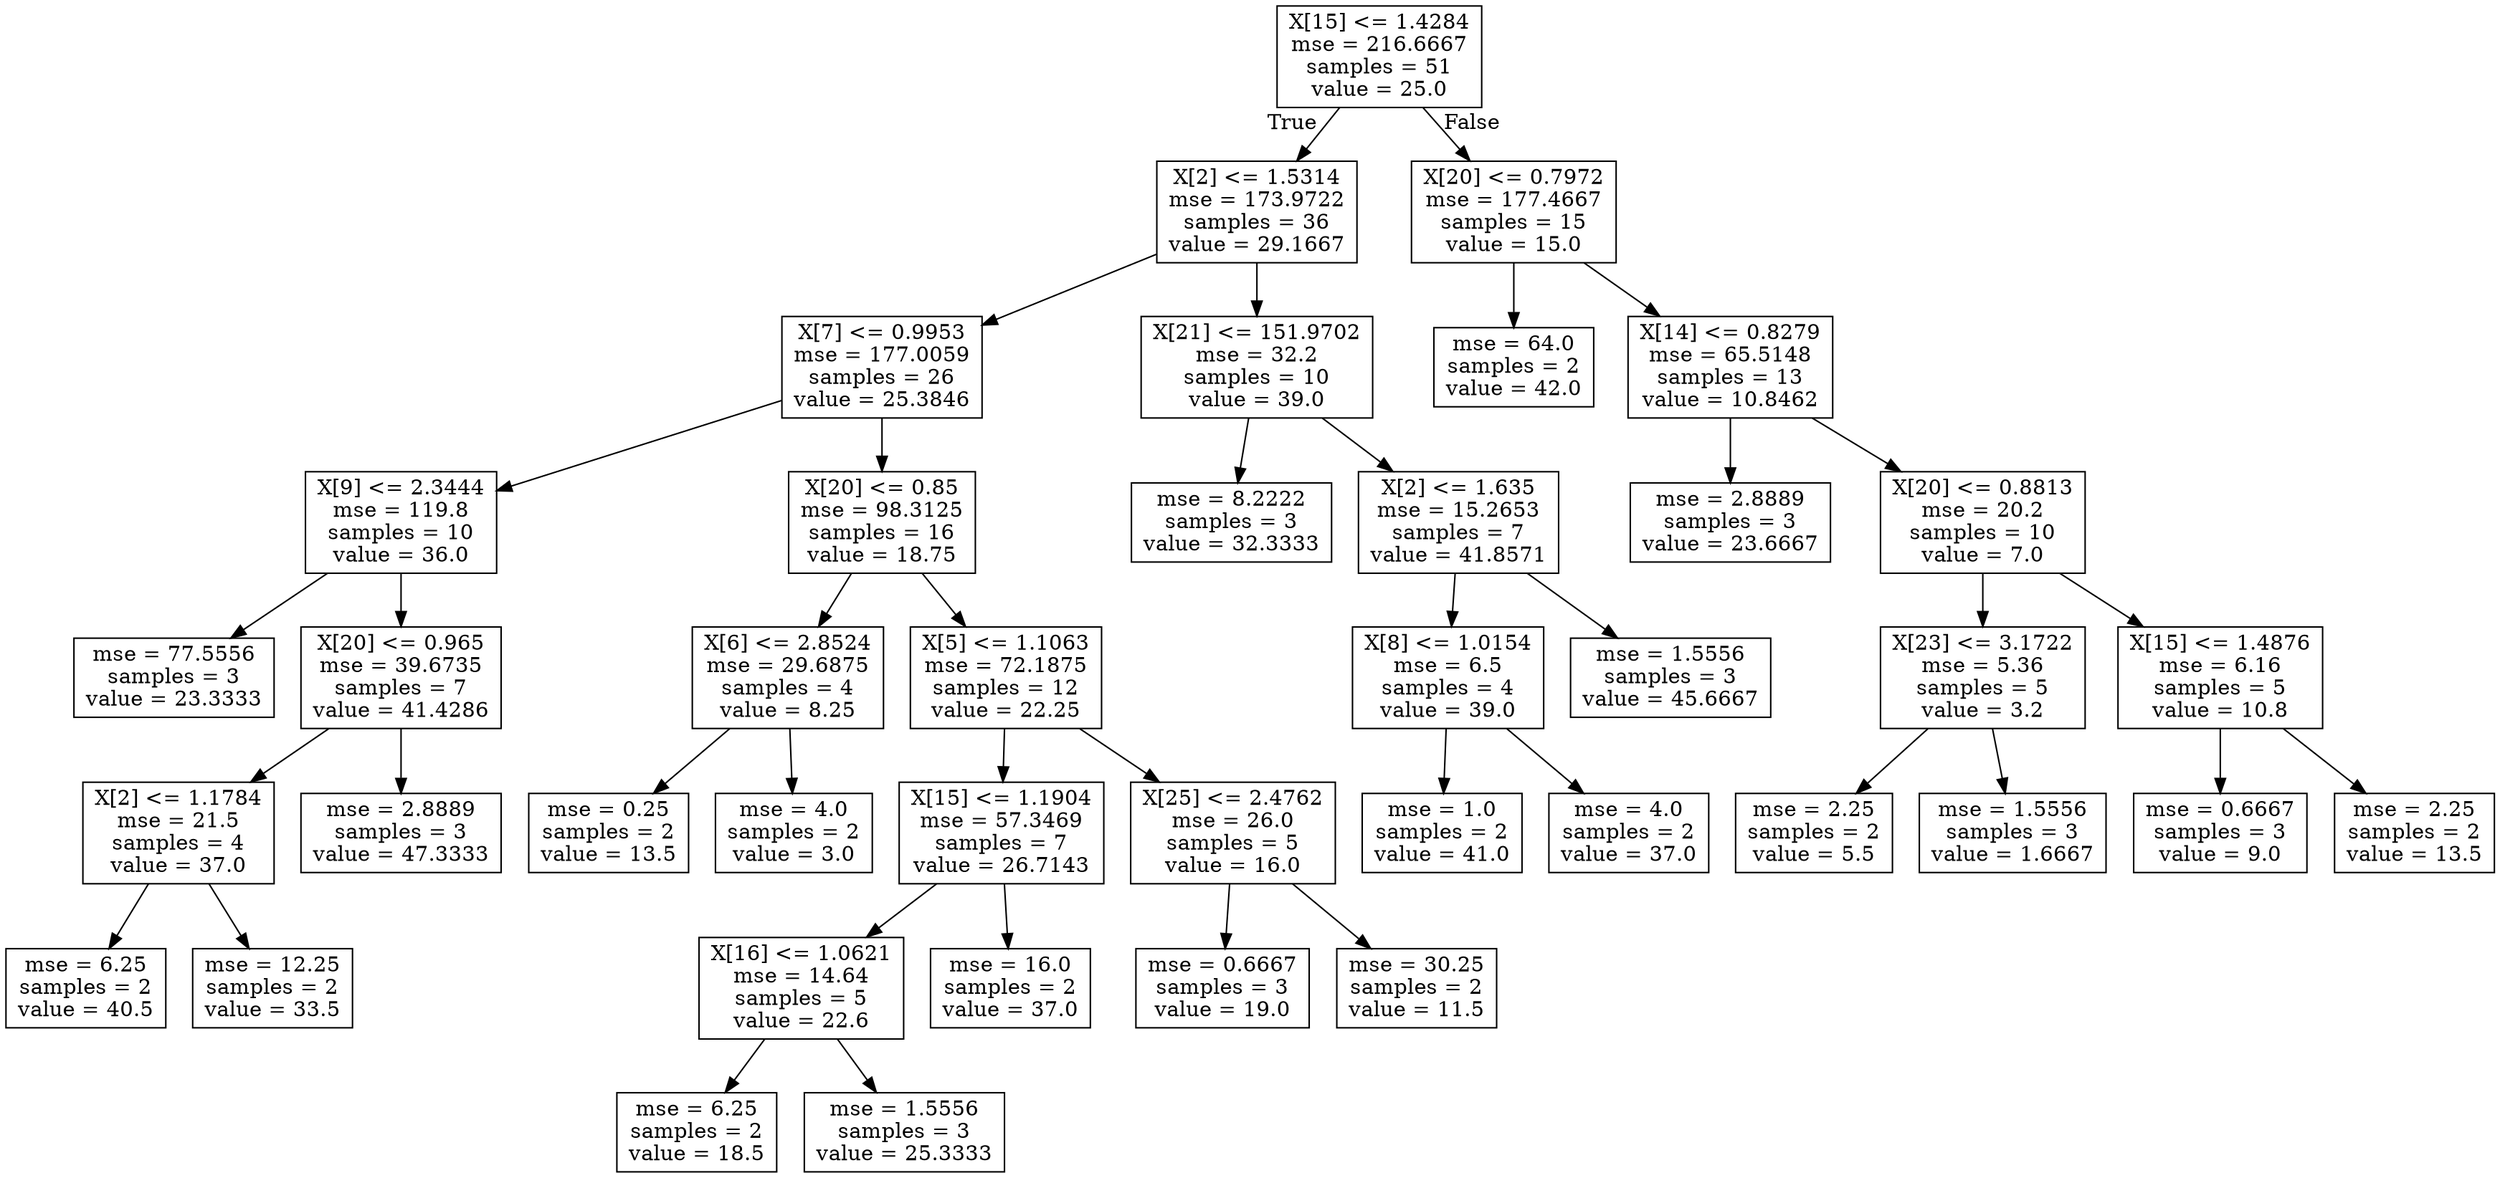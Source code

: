 digraph Tree {
node [shape=box] ;
0 [label="X[15] <= 1.4284\nmse = 216.6667\nsamples = 51\nvalue = 25.0"] ;
1 [label="X[2] <= 1.5314\nmse = 173.9722\nsamples = 36\nvalue = 29.1667"] ;
0 -> 1 [labeldistance=2.5, labelangle=45, headlabel="True"] ;
2 [label="X[7] <= 0.9953\nmse = 177.0059\nsamples = 26\nvalue = 25.3846"] ;
1 -> 2 ;
3 [label="X[9] <= 2.3444\nmse = 119.8\nsamples = 10\nvalue = 36.0"] ;
2 -> 3 ;
4 [label="mse = 77.5556\nsamples = 3\nvalue = 23.3333"] ;
3 -> 4 ;
5 [label="X[20] <= 0.965\nmse = 39.6735\nsamples = 7\nvalue = 41.4286"] ;
3 -> 5 ;
6 [label="X[2] <= 1.1784\nmse = 21.5\nsamples = 4\nvalue = 37.0"] ;
5 -> 6 ;
7 [label="mse = 6.25\nsamples = 2\nvalue = 40.5"] ;
6 -> 7 ;
8 [label="mse = 12.25\nsamples = 2\nvalue = 33.5"] ;
6 -> 8 ;
9 [label="mse = 2.8889\nsamples = 3\nvalue = 47.3333"] ;
5 -> 9 ;
10 [label="X[20] <= 0.85\nmse = 98.3125\nsamples = 16\nvalue = 18.75"] ;
2 -> 10 ;
11 [label="X[6] <= 2.8524\nmse = 29.6875\nsamples = 4\nvalue = 8.25"] ;
10 -> 11 ;
12 [label="mse = 0.25\nsamples = 2\nvalue = 13.5"] ;
11 -> 12 ;
13 [label="mse = 4.0\nsamples = 2\nvalue = 3.0"] ;
11 -> 13 ;
14 [label="X[5] <= 1.1063\nmse = 72.1875\nsamples = 12\nvalue = 22.25"] ;
10 -> 14 ;
15 [label="X[15] <= 1.1904\nmse = 57.3469\nsamples = 7\nvalue = 26.7143"] ;
14 -> 15 ;
16 [label="X[16] <= 1.0621\nmse = 14.64\nsamples = 5\nvalue = 22.6"] ;
15 -> 16 ;
17 [label="mse = 6.25\nsamples = 2\nvalue = 18.5"] ;
16 -> 17 ;
18 [label="mse = 1.5556\nsamples = 3\nvalue = 25.3333"] ;
16 -> 18 ;
19 [label="mse = 16.0\nsamples = 2\nvalue = 37.0"] ;
15 -> 19 ;
20 [label="X[25] <= 2.4762\nmse = 26.0\nsamples = 5\nvalue = 16.0"] ;
14 -> 20 ;
21 [label="mse = 0.6667\nsamples = 3\nvalue = 19.0"] ;
20 -> 21 ;
22 [label="mse = 30.25\nsamples = 2\nvalue = 11.5"] ;
20 -> 22 ;
23 [label="X[21] <= 151.9702\nmse = 32.2\nsamples = 10\nvalue = 39.0"] ;
1 -> 23 ;
24 [label="mse = 8.2222\nsamples = 3\nvalue = 32.3333"] ;
23 -> 24 ;
25 [label="X[2] <= 1.635\nmse = 15.2653\nsamples = 7\nvalue = 41.8571"] ;
23 -> 25 ;
26 [label="X[8] <= 1.0154\nmse = 6.5\nsamples = 4\nvalue = 39.0"] ;
25 -> 26 ;
27 [label="mse = 1.0\nsamples = 2\nvalue = 41.0"] ;
26 -> 27 ;
28 [label="mse = 4.0\nsamples = 2\nvalue = 37.0"] ;
26 -> 28 ;
29 [label="mse = 1.5556\nsamples = 3\nvalue = 45.6667"] ;
25 -> 29 ;
30 [label="X[20] <= 0.7972\nmse = 177.4667\nsamples = 15\nvalue = 15.0"] ;
0 -> 30 [labeldistance=2.5, labelangle=-45, headlabel="False"] ;
31 [label="mse = 64.0\nsamples = 2\nvalue = 42.0"] ;
30 -> 31 ;
32 [label="X[14] <= 0.8279\nmse = 65.5148\nsamples = 13\nvalue = 10.8462"] ;
30 -> 32 ;
33 [label="mse = 2.8889\nsamples = 3\nvalue = 23.6667"] ;
32 -> 33 ;
34 [label="X[20] <= 0.8813\nmse = 20.2\nsamples = 10\nvalue = 7.0"] ;
32 -> 34 ;
35 [label="X[23] <= 3.1722\nmse = 5.36\nsamples = 5\nvalue = 3.2"] ;
34 -> 35 ;
36 [label="mse = 2.25\nsamples = 2\nvalue = 5.5"] ;
35 -> 36 ;
37 [label="mse = 1.5556\nsamples = 3\nvalue = 1.6667"] ;
35 -> 37 ;
38 [label="X[15] <= 1.4876\nmse = 6.16\nsamples = 5\nvalue = 10.8"] ;
34 -> 38 ;
39 [label="mse = 0.6667\nsamples = 3\nvalue = 9.0"] ;
38 -> 39 ;
40 [label="mse = 2.25\nsamples = 2\nvalue = 13.5"] ;
38 -> 40 ;
}